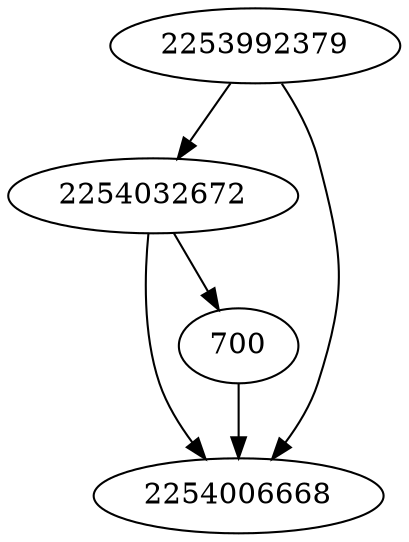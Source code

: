 strict digraph  {
2254032672;
2254006668;
2253992379;
700;
2254032672 -> 2254006668;
2254032672 -> 700;
2253992379 -> 2254006668;
2253992379 -> 2254032672;
700 -> 2254006668;
}
